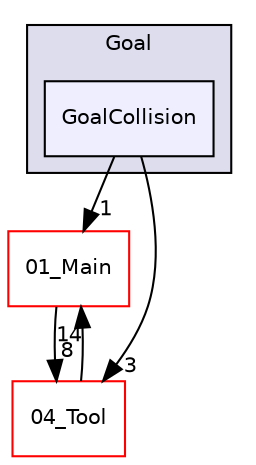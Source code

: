 digraph "C:/HAL/PG関係/03_作成プログラム/03_HAL授業/就職作品/Project/source/03_Object/3D/Goal/GoalCollision" {
  compound=true
  node [ fontsize="10", fontname="Helvetica"];
  edge [ labelfontsize="10", labelfontname="Helvetica"];
  subgraph clusterdir_63a81cbf55af8a36fbd0676ba0b193d1 {
    graph [ bgcolor="#ddddee", pencolor="black", label="Goal" fontname="Helvetica", fontsize="10", URL="dir_63a81cbf55af8a36fbd0676ba0b193d1.html"]
  dir_b7e0d4ff27c9ec203e45d1923c9bd2d5 [shape=box, label="GoalCollision", style="filled", fillcolor="#eeeeff", pencolor="black", URL="dir_b7e0d4ff27c9ec203e45d1923c9bd2d5.html"];
  }
  dir_b2ee2f4b37d8460d9f5246ffd8c74e11 [shape=box label="01_Main" fillcolor="white" style="filled" color="red" URL="dir_b2ee2f4b37d8460d9f5246ffd8c74e11.html"];
  dir_48bb4aacea20c6a8378e1408d864b090 [shape=box label="04_Tool" fillcolor="white" style="filled" color="red" URL="dir_48bb4aacea20c6a8378e1408d864b090.html"];
  dir_b2ee2f4b37d8460d9f5246ffd8c74e11->dir_48bb4aacea20c6a8378e1408d864b090 [headlabel="8", labeldistance=1.5 headhref="dir_000001_000080.html"];
  dir_b7e0d4ff27c9ec203e45d1923c9bd2d5->dir_b2ee2f4b37d8460d9f5246ffd8c74e11 [headlabel="1", labeldistance=1.5 headhref="dir_000064_000001.html"];
  dir_b7e0d4ff27c9ec203e45d1923c9bd2d5->dir_48bb4aacea20c6a8378e1408d864b090 [headlabel="3", labeldistance=1.5 headhref="dir_000064_000080.html"];
  dir_48bb4aacea20c6a8378e1408d864b090->dir_b2ee2f4b37d8460d9f5246ffd8c74e11 [headlabel="14", labeldistance=1.5 headhref="dir_000080_000001.html"];
}

